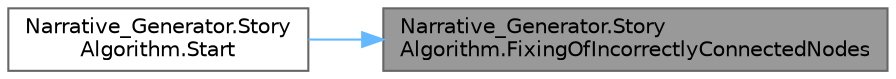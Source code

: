 digraph "Narrative_Generator.StoryAlgorithm.FixingOfIncorrectlyConnectedNodes"
{
 // LATEX_PDF_SIZE
  bgcolor="transparent";
  edge [fontname=Helvetica,fontsize=10,labelfontname=Helvetica,labelfontsize=10];
  node [fontname=Helvetica,fontsize=10,shape=box,height=0.2,width=0.4];
  rankdir="RL";
  Node1 [label="Narrative_Generator.Story\lAlgorithm.FixingOfIncorrectlyConnectedNodes",height=0.2,width=0.4,color="gray40", fillcolor="grey60", style="filled", fontcolor="black",tooltip="A method that checks the correct connection of nodes in a graph and fixes bugs."];
  Node1 -> Node2 [dir="back",color="steelblue1",style="solid"];
  Node2 [label="Narrative_Generator.Story\lAlgorithm.Start",height=0.2,width=0.4,color="grey40", fillcolor="white", style="filled",URL="$class_narrative___generator_1_1_story_algorithm.html#a84193cf4bd94e0c652a31dbb175214d1",tooltip="Method is an entry point that controls the operation of the algorithm (the sequence of launching othe..."];
}

